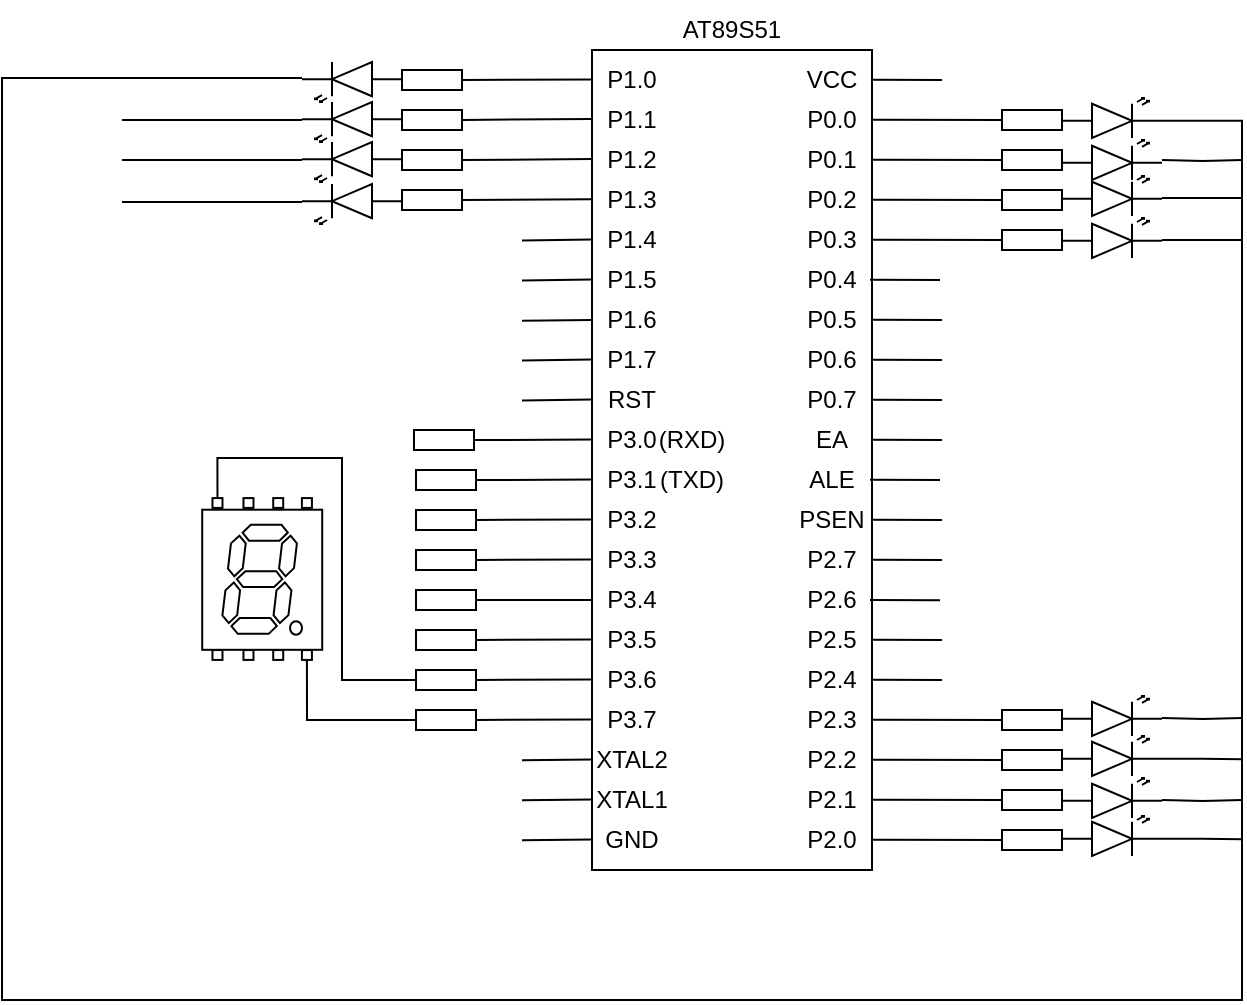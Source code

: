<mxfile version="15.5.4" type="github">
  <diagram id="vIiQq1wwTRpz4SdiB72X" name="Page-1">
    <mxGraphModel dx="53" dy="28" grid="1" gridSize="10" guides="1" tooltips="1" connect="1" arrows="1" fold="1" page="1" pageScale="1" pageWidth="850" pageHeight="1100" math="0" shadow="0">
      <root>
        <mxCell id="0" />
        <mxCell id="1" parent="0" />
        <mxCell id="CmY2rEqbeD9_ClXR6DBM-1" value="" style="rounded=0;whiteSpace=wrap;html=1;rotation=90;align=left;" parent="1" vertex="1">
          <mxGeometry x="220" y="460" width="410" height="140" as="geometry" />
        </mxCell>
        <mxCell id="CmY2rEqbeD9_ClXR6DBM-2" value="P1.0" style="text;html=1;strokeColor=none;fillColor=none;align=center;verticalAlign=middle;whiteSpace=wrap;rounded=0;" parent="1" vertex="1">
          <mxGeometry x="360" y="330" width="30" height="20" as="geometry" />
        </mxCell>
        <mxCell id="CmY2rEqbeD9_ClXR6DBM-3" value="P1.1" style="text;html=1;strokeColor=none;fillColor=none;align=center;verticalAlign=middle;whiteSpace=wrap;rounded=0;" parent="1" vertex="1">
          <mxGeometry x="360" y="350" width="30" height="20" as="geometry" />
        </mxCell>
        <mxCell id="CmY2rEqbeD9_ClXR6DBM-4" value="P1.2" style="text;html=1;strokeColor=none;fillColor=none;align=center;verticalAlign=middle;whiteSpace=wrap;rounded=0;" parent="1" vertex="1">
          <mxGeometry x="360" y="370" width="30" height="20" as="geometry" />
        </mxCell>
        <mxCell id="CmY2rEqbeD9_ClXR6DBM-5" value="P1.3" style="text;html=1;strokeColor=none;fillColor=none;align=center;verticalAlign=middle;whiteSpace=wrap;rounded=0;" parent="1" vertex="1">
          <mxGeometry x="360" y="390" width="30" height="20" as="geometry" />
        </mxCell>
        <mxCell id="CmY2rEqbeD9_ClXR6DBM-6" value="P1.4" style="text;html=1;strokeColor=none;fillColor=none;align=center;verticalAlign=middle;whiteSpace=wrap;rounded=0;" parent="1" vertex="1">
          <mxGeometry x="360" y="410" width="30" height="20" as="geometry" />
        </mxCell>
        <mxCell id="CmY2rEqbeD9_ClXR6DBM-7" value="P1.5" style="text;html=1;strokeColor=none;fillColor=none;align=center;verticalAlign=middle;whiteSpace=wrap;rounded=0;" parent="1" vertex="1">
          <mxGeometry x="360" y="430" width="30" height="20" as="geometry" />
        </mxCell>
        <mxCell id="CmY2rEqbeD9_ClXR6DBM-8" value="P1.6" style="text;html=1;strokeColor=none;fillColor=none;align=center;verticalAlign=middle;whiteSpace=wrap;rounded=0;" parent="1" vertex="1">
          <mxGeometry x="360" y="450" width="30" height="20" as="geometry" />
        </mxCell>
        <mxCell id="CmY2rEqbeD9_ClXR6DBM-9" value="P1.7" style="text;html=1;strokeColor=none;fillColor=none;align=center;verticalAlign=middle;whiteSpace=wrap;rounded=0;" parent="1" vertex="1">
          <mxGeometry x="360" y="470" width="30" height="20" as="geometry" />
        </mxCell>
        <mxCell id="CmY2rEqbeD9_ClXR6DBM-10" value="RST" style="text;html=1;strokeColor=none;fillColor=none;align=center;verticalAlign=middle;whiteSpace=wrap;rounded=0;" parent="1" vertex="1">
          <mxGeometry x="360" y="490" width="30" height="20" as="geometry" />
        </mxCell>
        <mxCell id="CmY2rEqbeD9_ClXR6DBM-11" value="(RXD)" style="text;html=1;strokeColor=none;fillColor=none;align=center;verticalAlign=middle;whiteSpace=wrap;rounded=0;" parent="1" vertex="1">
          <mxGeometry x="390" y="510" width="30" height="20" as="geometry" />
        </mxCell>
        <mxCell id="CmY2rEqbeD9_ClXR6DBM-12" value="(TXD)" style="text;html=1;strokeColor=none;fillColor=none;align=center;verticalAlign=middle;whiteSpace=wrap;rounded=0;" parent="1" vertex="1">
          <mxGeometry x="390" y="530" width="30" height="20" as="geometry" />
        </mxCell>
        <mxCell id="CmY2rEqbeD9_ClXR6DBM-13" value="P3.1" style="text;html=1;strokeColor=none;fillColor=none;align=center;verticalAlign=middle;whiteSpace=wrap;rounded=0;" parent="1" vertex="1">
          <mxGeometry x="360" y="530" width="30" height="20" as="geometry" />
        </mxCell>
        <mxCell id="CmY2rEqbeD9_ClXR6DBM-14" value="P3.0" style="text;html=1;strokeColor=none;fillColor=none;align=center;verticalAlign=middle;whiteSpace=wrap;rounded=0;" parent="1" vertex="1">
          <mxGeometry x="360" y="510" width="30" height="20" as="geometry" />
        </mxCell>
        <mxCell id="CmY2rEqbeD9_ClXR6DBM-15" value="P3.2" style="text;html=1;strokeColor=none;fillColor=none;align=center;verticalAlign=middle;whiteSpace=wrap;rounded=0;" parent="1" vertex="1">
          <mxGeometry x="360" y="550" width="30" height="20" as="geometry" />
        </mxCell>
        <mxCell id="CmY2rEqbeD9_ClXR6DBM-16" value="P3.3" style="text;html=1;strokeColor=none;fillColor=none;align=center;verticalAlign=middle;whiteSpace=wrap;rounded=0;" parent="1" vertex="1">
          <mxGeometry x="360" y="570" width="30" height="20" as="geometry" />
        </mxCell>
        <mxCell id="CmY2rEqbeD9_ClXR6DBM-17" value="P3.4" style="text;html=1;strokeColor=none;fillColor=none;align=center;verticalAlign=middle;whiteSpace=wrap;rounded=0;" parent="1" vertex="1">
          <mxGeometry x="360" y="590" width="30" height="20" as="geometry" />
        </mxCell>
        <mxCell id="CmY2rEqbeD9_ClXR6DBM-18" value="P3.5" style="text;html=1;strokeColor=none;fillColor=none;align=center;verticalAlign=middle;whiteSpace=wrap;rounded=0;" parent="1" vertex="1">
          <mxGeometry x="360" y="610" width="30" height="20" as="geometry" />
        </mxCell>
        <mxCell id="CmY2rEqbeD9_ClXR6DBM-19" value="P3.6" style="text;html=1;strokeColor=none;fillColor=none;align=center;verticalAlign=middle;whiteSpace=wrap;rounded=0;" parent="1" vertex="1">
          <mxGeometry x="360" y="630" width="30" height="20" as="geometry" />
        </mxCell>
        <mxCell id="CmY2rEqbeD9_ClXR6DBM-20" value="P3.7" style="text;html=1;strokeColor=none;fillColor=none;align=center;verticalAlign=middle;whiteSpace=wrap;rounded=0;" parent="1" vertex="1">
          <mxGeometry x="360" y="650" width="30" height="20" as="geometry" />
        </mxCell>
        <mxCell id="CmY2rEqbeD9_ClXR6DBM-21" value="VCC" style="text;html=1;strokeColor=none;fillColor=none;align=center;verticalAlign=middle;whiteSpace=wrap;rounded=0;" parent="1" vertex="1">
          <mxGeometry x="460" y="330" width="30" height="20" as="geometry" />
        </mxCell>
        <mxCell id="CmY2rEqbeD9_ClXR6DBM-22" value="P0.0" style="text;html=1;strokeColor=none;fillColor=none;align=center;verticalAlign=middle;whiteSpace=wrap;rounded=0;" parent="1" vertex="1">
          <mxGeometry x="460" y="350" width="30" height="20" as="geometry" />
        </mxCell>
        <mxCell id="CmY2rEqbeD9_ClXR6DBM-23" value="P0.1" style="text;html=1;strokeColor=none;fillColor=none;align=center;verticalAlign=middle;whiteSpace=wrap;rounded=0;" parent="1" vertex="1">
          <mxGeometry x="460" y="370" width="30" height="20" as="geometry" />
        </mxCell>
        <mxCell id="CmY2rEqbeD9_ClXR6DBM-24" value="P0.2" style="text;html=1;strokeColor=none;fillColor=none;align=center;verticalAlign=middle;whiteSpace=wrap;rounded=0;" parent="1" vertex="1">
          <mxGeometry x="460" y="390" width="30" height="20" as="geometry" />
        </mxCell>
        <mxCell id="CmY2rEqbeD9_ClXR6DBM-25" value="P0.3" style="text;html=1;strokeColor=none;fillColor=none;align=center;verticalAlign=middle;whiteSpace=wrap;rounded=0;" parent="1" vertex="1">
          <mxGeometry x="460" y="410" width="30" height="20" as="geometry" />
        </mxCell>
        <mxCell id="CmY2rEqbeD9_ClXR6DBM-26" value="P0.4" style="text;html=1;strokeColor=none;fillColor=none;align=center;verticalAlign=middle;whiteSpace=wrap;rounded=0;" parent="1" vertex="1">
          <mxGeometry x="460" y="430" width="30" height="20" as="geometry" />
        </mxCell>
        <mxCell id="CmY2rEqbeD9_ClXR6DBM-27" value="P0.5" style="text;html=1;strokeColor=none;fillColor=none;align=center;verticalAlign=middle;whiteSpace=wrap;rounded=0;" parent="1" vertex="1">
          <mxGeometry x="460" y="450" width="30" height="20" as="geometry" />
        </mxCell>
        <mxCell id="CmY2rEqbeD9_ClXR6DBM-28" value="P0.6" style="text;html=1;strokeColor=none;fillColor=none;align=center;verticalAlign=middle;whiteSpace=wrap;rounded=0;" parent="1" vertex="1">
          <mxGeometry x="460" y="470" width="30" height="20" as="geometry" />
        </mxCell>
        <mxCell id="CmY2rEqbeD9_ClXR6DBM-29" value="P0.7" style="text;html=1;strokeColor=none;fillColor=none;align=center;verticalAlign=middle;whiteSpace=wrap;rounded=0;" parent="1" vertex="1">
          <mxGeometry x="460" y="490" width="30" height="20" as="geometry" />
        </mxCell>
        <mxCell id="CmY2rEqbeD9_ClXR6DBM-30" value="EA" style="text;html=1;strokeColor=none;fillColor=none;align=center;verticalAlign=middle;whiteSpace=wrap;rounded=0;" parent="1" vertex="1">
          <mxGeometry x="460" y="510" width="30" height="20" as="geometry" />
        </mxCell>
        <mxCell id="CmY2rEqbeD9_ClXR6DBM-31" value="ALE" style="text;html=1;strokeColor=none;fillColor=none;align=center;verticalAlign=middle;whiteSpace=wrap;rounded=0;" parent="1" vertex="1">
          <mxGeometry x="460" y="530" width="30" height="20" as="geometry" />
        </mxCell>
        <mxCell id="CmY2rEqbeD9_ClXR6DBM-32" value="PSEN" style="text;html=1;strokeColor=none;fillColor=none;align=center;verticalAlign=middle;whiteSpace=wrap;rounded=0;" parent="1" vertex="1">
          <mxGeometry x="460" y="550" width="30" height="20" as="geometry" />
        </mxCell>
        <mxCell id="CmY2rEqbeD9_ClXR6DBM-33" value="P2.7" style="text;html=1;strokeColor=none;fillColor=none;align=center;verticalAlign=middle;whiteSpace=wrap;rounded=0;" parent="1" vertex="1">
          <mxGeometry x="460" y="570" width="30" height="20" as="geometry" />
        </mxCell>
        <mxCell id="CmY2rEqbeD9_ClXR6DBM-34" value="P2.6" style="text;html=1;strokeColor=none;fillColor=none;align=center;verticalAlign=middle;whiteSpace=wrap;rounded=0;" parent="1" vertex="1">
          <mxGeometry x="460" y="590" width="30" height="20" as="geometry" />
        </mxCell>
        <mxCell id="CmY2rEqbeD9_ClXR6DBM-35" value="P2.5" style="text;html=1;strokeColor=none;fillColor=none;align=center;verticalAlign=middle;whiteSpace=wrap;rounded=0;" parent="1" vertex="1">
          <mxGeometry x="460" y="610" width="30" height="20" as="geometry" />
        </mxCell>
        <mxCell id="CmY2rEqbeD9_ClXR6DBM-36" value="P2.4" style="text;html=1;strokeColor=none;fillColor=none;align=center;verticalAlign=middle;whiteSpace=wrap;rounded=0;" parent="1" vertex="1">
          <mxGeometry x="460" y="630" width="30" height="20" as="geometry" />
        </mxCell>
        <mxCell id="CmY2rEqbeD9_ClXR6DBM-37" value="P2.3" style="text;html=1;strokeColor=none;fillColor=none;align=center;verticalAlign=middle;whiteSpace=wrap;rounded=0;" parent="1" vertex="1">
          <mxGeometry x="460" y="650" width="30" height="20" as="geometry" />
        </mxCell>
        <mxCell id="CmY2rEqbeD9_ClXR6DBM-38" value="P2.2" style="text;html=1;strokeColor=none;fillColor=none;align=center;verticalAlign=middle;whiteSpace=wrap;rounded=0;" parent="1" vertex="1">
          <mxGeometry x="460" y="670" width="30" height="20" as="geometry" />
        </mxCell>
        <mxCell id="CmY2rEqbeD9_ClXR6DBM-39" value="P2.1" style="text;html=1;strokeColor=none;fillColor=none;align=center;verticalAlign=middle;whiteSpace=wrap;rounded=0;" parent="1" vertex="1">
          <mxGeometry x="460" y="690" width="30" height="20" as="geometry" />
        </mxCell>
        <mxCell id="CmY2rEqbeD9_ClXR6DBM-41" value="P2.0" style="text;html=1;strokeColor=none;fillColor=none;align=center;verticalAlign=middle;whiteSpace=wrap;rounded=0;" parent="1" vertex="1">
          <mxGeometry x="460" y="710" width="30" height="20" as="geometry" />
        </mxCell>
        <mxCell id="CmY2rEqbeD9_ClXR6DBM-42" value="GND" style="text;html=1;strokeColor=none;fillColor=none;align=center;verticalAlign=middle;whiteSpace=wrap;rounded=0;" parent="1" vertex="1">
          <mxGeometry x="360" y="710" width="30" height="20" as="geometry" />
        </mxCell>
        <mxCell id="CmY2rEqbeD9_ClXR6DBM-43" value="XTAL1" style="text;html=1;strokeColor=none;fillColor=none;align=center;verticalAlign=middle;whiteSpace=wrap;rounded=0;" parent="1" vertex="1">
          <mxGeometry x="360" y="690" width="30" height="20" as="geometry" />
        </mxCell>
        <mxCell id="CmY2rEqbeD9_ClXR6DBM-44" value="XTAL2" style="text;html=1;strokeColor=none;fillColor=none;align=center;verticalAlign=middle;whiteSpace=wrap;rounded=0;" parent="1" vertex="1">
          <mxGeometry x="360" y="670" width="30" height="20" as="geometry" />
        </mxCell>
        <mxCell id="CmY2rEqbeD9_ClXR6DBM-47" value="" style="endArrow=none;html=1;rounded=0;entryX=0.036;entryY=0.998;entryDx=0;entryDy=0;entryPerimeter=0;exitX=1;exitY=0.5;exitDx=0;exitDy=0;" parent="1" source="CmY2rEqbeD9_ClXR6DBM-94" target="CmY2rEqbeD9_ClXR6DBM-1" edge="1">
          <mxGeometry width="50" height="50" relative="1" as="geometry">
            <mxPoint x="320" y="340" as="sourcePoint" />
            <mxPoint x="350" y="339.88" as="targetPoint" />
          </mxGeometry>
        </mxCell>
        <mxCell id="CmY2rEqbeD9_ClXR6DBM-48" value="AT89S51" style="text;html=1;strokeColor=none;fillColor=none;align=center;verticalAlign=middle;whiteSpace=wrap;rounded=0;" parent="1" vertex="1">
          <mxGeometry x="395" y="300" width="60" height="30" as="geometry" />
        </mxCell>
        <mxCell id="CmY2rEqbeD9_ClXR6DBM-49" value="" style="endArrow=none;html=1;rounded=0;entryX=0.084;entryY=1;entryDx=0;entryDy=0;entryPerimeter=0;exitX=1;exitY=0.5;exitDx=0;exitDy=0;" parent="1" source="CmY2rEqbeD9_ClXR6DBM-97" target="CmY2rEqbeD9_ClXR6DBM-1" edge="1">
          <mxGeometry width="50" height="50" relative="1" as="geometry">
            <mxPoint x="320" y="359" as="sourcePoint" />
            <mxPoint x="350" y="360" as="targetPoint" />
          </mxGeometry>
        </mxCell>
        <mxCell id="CmY2rEqbeD9_ClXR6DBM-50" value="" style="endArrow=none;html=1;rounded=0;entryX=0.133;entryY=1;entryDx=0;entryDy=0;entryPerimeter=0;exitX=1;exitY=0.5;exitDx=0;exitDy=0;" parent="1" source="CmY2rEqbeD9_ClXR6DBM-98" target="CmY2rEqbeD9_ClXR6DBM-1" edge="1">
          <mxGeometry width="50" height="50" relative="1" as="geometry">
            <mxPoint x="320" y="380" as="sourcePoint" />
            <mxPoint x="350" y="380" as="targetPoint" />
          </mxGeometry>
        </mxCell>
        <mxCell id="CmY2rEqbeD9_ClXR6DBM-51" value="" style="endArrow=none;html=1;rounded=0;entryX=0.133;entryY=1;entryDx=0;entryDy=0;entryPerimeter=0;exitX=1;exitY=0.5;exitDx=0;exitDy=0;" parent="1" source="CmY2rEqbeD9_ClXR6DBM-99" edge="1">
          <mxGeometry width="50" height="50" relative="1" as="geometry">
            <mxPoint x="320" y="400" as="sourcePoint" />
            <mxPoint x="355" y="399.6" as="targetPoint" />
          </mxGeometry>
        </mxCell>
        <mxCell id="CmY2rEqbeD9_ClXR6DBM-52" value="" style="endArrow=none;html=1;rounded=0;entryX=0.133;entryY=1;entryDx=0;entryDy=0;entryPerimeter=0;" parent="1" edge="1">
          <mxGeometry width="50" height="50" relative="1" as="geometry">
            <mxPoint x="320" y="420.2" as="sourcePoint" />
            <mxPoint x="355" y="419.8" as="targetPoint" />
          </mxGeometry>
        </mxCell>
        <mxCell id="CmY2rEqbeD9_ClXR6DBM-53" value="" style="endArrow=none;html=1;rounded=0;entryX=0.133;entryY=1;entryDx=0;entryDy=0;entryPerimeter=0;" parent="1" edge="1">
          <mxGeometry width="50" height="50" relative="1" as="geometry">
            <mxPoint x="320" y="440.2" as="sourcePoint" />
            <mxPoint x="355" y="439.8" as="targetPoint" />
          </mxGeometry>
        </mxCell>
        <mxCell id="CmY2rEqbeD9_ClXR6DBM-54" value="" style="endArrow=none;html=1;rounded=0;entryX=0.133;entryY=1;entryDx=0;entryDy=0;entryPerimeter=0;" parent="1" edge="1">
          <mxGeometry width="50" height="50" relative="1" as="geometry">
            <mxPoint x="320" y="460.4" as="sourcePoint" />
            <mxPoint x="355" y="460.0" as="targetPoint" />
          </mxGeometry>
        </mxCell>
        <mxCell id="CmY2rEqbeD9_ClXR6DBM-55" value="" style="endArrow=none;html=1;rounded=0;entryX=0.133;entryY=1;entryDx=0;entryDy=0;entryPerimeter=0;" parent="1" edge="1">
          <mxGeometry width="50" height="50" relative="1" as="geometry">
            <mxPoint x="320" y="480.2" as="sourcePoint" />
            <mxPoint x="355" y="479.8" as="targetPoint" />
          </mxGeometry>
        </mxCell>
        <mxCell id="CmY2rEqbeD9_ClXR6DBM-56" value="" style="endArrow=none;html=1;rounded=0;entryX=0.133;entryY=1;entryDx=0;entryDy=0;entryPerimeter=0;" parent="1" edge="1">
          <mxGeometry width="50" height="50" relative="1" as="geometry">
            <mxPoint x="320" y="500.2" as="sourcePoint" />
            <mxPoint x="355" y="499.8" as="targetPoint" />
          </mxGeometry>
        </mxCell>
        <mxCell id="CmY2rEqbeD9_ClXR6DBM-57" value="" style="endArrow=none;html=1;rounded=0;entryX=0.133;entryY=1;entryDx=0;entryDy=0;entryPerimeter=0;exitX=1;exitY=0.5;exitDx=0;exitDy=0;" parent="1" edge="1" source="CmY2rEqbeD9_ClXR6DBM-131">
          <mxGeometry width="50" height="50" relative="1" as="geometry">
            <mxPoint x="320" y="520.2" as="sourcePoint" />
            <mxPoint x="355" y="519.8" as="targetPoint" />
          </mxGeometry>
        </mxCell>
        <mxCell id="CmY2rEqbeD9_ClXR6DBM-58" value="" style="endArrow=none;html=1;rounded=0;entryX=0.133;entryY=1;entryDx=0;entryDy=0;entryPerimeter=0;exitX=1;exitY=0.5;exitDx=0;exitDy=0;" parent="1" edge="1" source="CmY2rEqbeD9_ClXR6DBM-133">
          <mxGeometry width="50" height="50" relative="1" as="geometry">
            <mxPoint x="320" y="540.2" as="sourcePoint" />
            <mxPoint x="355" y="539.8" as="targetPoint" />
          </mxGeometry>
        </mxCell>
        <mxCell id="CmY2rEqbeD9_ClXR6DBM-59" value="" style="endArrow=none;html=1;rounded=0;entryX=0.133;entryY=1;entryDx=0;entryDy=0;entryPerimeter=0;exitX=1;exitY=0.5;exitDx=0;exitDy=0;" parent="1" edge="1" source="CmY2rEqbeD9_ClXR6DBM-134">
          <mxGeometry width="50" height="50" relative="1" as="geometry">
            <mxPoint x="320" y="560.11" as="sourcePoint" />
            <mxPoint x="355" y="559.71" as="targetPoint" />
          </mxGeometry>
        </mxCell>
        <mxCell id="CmY2rEqbeD9_ClXR6DBM-60" value="" style="endArrow=none;html=1;rounded=0;entryX=0.133;entryY=1;entryDx=0;entryDy=0;entryPerimeter=0;exitX=1;exitY=0.5;exitDx=0;exitDy=0;" parent="1" edge="1" source="CmY2rEqbeD9_ClXR6DBM-135">
          <mxGeometry width="50" height="50" relative="1" as="geometry">
            <mxPoint x="320" y="580.11" as="sourcePoint" />
            <mxPoint x="355" y="579.71" as="targetPoint" />
          </mxGeometry>
        </mxCell>
        <mxCell id="CmY2rEqbeD9_ClXR6DBM-61" value="" style="endArrow=none;html=1;rounded=0;entryX=0.133;entryY=1;entryDx=0;entryDy=0;entryPerimeter=0;exitX=1;exitY=0.5;exitDx=0;exitDy=0;" parent="1" edge="1" source="CmY2rEqbeD9_ClXR6DBM-136">
          <mxGeometry width="50" height="50" relative="1" as="geometry">
            <mxPoint x="300" y="600" as="sourcePoint" />
            <mxPoint x="355" y="600.0" as="targetPoint" />
          </mxGeometry>
        </mxCell>
        <mxCell id="CmY2rEqbeD9_ClXR6DBM-62" value="" style="endArrow=none;html=1;rounded=0;entryX=0.133;entryY=1;entryDx=0;entryDy=0;entryPerimeter=0;exitX=1;exitY=0.5;exitDx=0;exitDy=0;" parent="1" edge="1" source="CmY2rEqbeD9_ClXR6DBM-137">
          <mxGeometry width="50" height="50" relative="1" as="geometry">
            <mxPoint x="320" y="620.11" as="sourcePoint" />
            <mxPoint x="355" y="619.71" as="targetPoint" />
          </mxGeometry>
        </mxCell>
        <mxCell id="CmY2rEqbeD9_ClXR6DBM-63" value="" style="endArrow=none;html=1;rounded=0;entryX=0.133;entryY=1;entryDx=0;entryDy=0;entryPerimeter=0;exitX=1;exitY=0.5;exitDx=0;exitDy=0;" parent="1" edge="1" source="CmY2rEqbeD9_ClXR6DBM-138">
          <mxGeometry width="50" height="50" relative="1" as="geometry">
            <mxPoint x="320" y="640.11" as="sourcePoint" />
            <mxPoint x="355" y="639.71" as="targetPoint" />
          </mxGeometry>
        </mxCell>
        <mxCell id="CmY2rEqbeD9_ClXR6DBM-64" value="" style="endArrow=none;html=1;rounded=0;entryX=0.133;entryY=1;entryDx=0;entryDy=0;entryPerimeter=0;exitX=1;exitY=0.5;exitDx=0;exitDy=0;" parent="1" edge="1" source="CmY2rEqbeD9_ClXR6DBM-139">
          <mxGeometry width="50" height="50" relative="1" as="geometry">
            <mxPoint x="320" y="660.11" as="sourcePoint" />
            <mxPoint x="355" y="659.71" as="targetPoint" />
          </mxGeometry>
        </mxCell>
        <mxCell id="CmY2rEqbeD9_ClXR6DBM-65" value="" style="endArrow=none;html=1;rounded=0;entryX=0.133;entryY=1;entryDx=0;entryDy=0;entryPerimeter=0;" parent="1" edge="1">
          <mxGeometry width="50" height="50" relative="1" as="geometry">
            <mxPoint x="320" y="680.11" as="sourcePoint" />
            <mxPoint x="355" y="679.71" as="targetPoint" />
          </mxGeometry>
        </mxCell>
        <mxCell id="CmY2rEqbeD9_ClXR6DBM-66" value="" style="endArrow=none;html=1;rounded=0;entryX=0.133;entryY=1;entryDx=0;entryDy=0;entryPerimeter=0;" parent="1" edge="1">
          <mxGeometry width="50" height="50" relative="1" as="geometry">
            <mxPoint x="320" y="700.11" as="sourcePoint" />
            <mxPoint x="355" y="699.71" as="targetPoint" />
          </mxGeometry>
        </mxCell>
        <mxCell id="CmY2rEqbeD9_ClXR6DBM-67" value="" style="endArrow=none;html=1;rounded=0;entryX=0.133;entryY=1;entryDx=0;entryDy=0;entryPerimeter=0;" parent="1" edge="1">
          <mxGeometry width="50" height="50" relative="1" as="geometry">
            <mxPoint x="320" y="720.11" as="sourcePoint" />
            <mxPoint x="355" y="719.71" as="targetPoint" />
          </mxGeometry>
        </mxCell>
        <mxCell id="CmY2rEqbeD9_ClXR6DBM-69" value="" style="endArrow=none;html=1;rounded=0;exitX=0.963;exitY=0;exitDx=0;exitDy=0;exitPerimeter=0;entryX=0;entryY=0.5;entryDx=0;entryDy=0;" parent="1" target="CmY2rEqbeD9_ClXR6DBM-102" edge="1">
          <mxGeometry width="50" height="50" relative="1" as="geometry">
            <mxPoint x="495" y="699.88" as="sourcePoint" />
            <mxPoint x="530" y="700.05" as="targetPoint" />
          </mxGeometry>
        </mxCell>
        <mxCell id="CmY2rEqbeD9_ClXR6DBM-70" value="" style="endArrow=none;html=1;rounded=0;exitX=0.963;exitY=0;exitDx=0;exitDy=0;exitPerimeter=0;entryX=0;entryY=0.5;entryDx=0;entryDy=0;" parent="1" target="CmY2rEqbeD9_ClXR6DBM-100" edge="1">
          <mxGeometry width="50" height="50" relative="1" as="geometry">
            <mxPoint x="495" y="719.88" as="sourcePoint" />
            <mxPoint x="530" y="720.05" as="targetPoint" />
          </mxGeometry>
        </mxCell>
        <mxCell id="CmY2rEqbeD9_ClXR6DBM-71" value="" style="endArrow=none;html=1;rounded=0;exitX=0.963;exitY=0;exitDx=0;exitDy=0;exitPerimeter=0;" parent="1" target="CmY2rEqbeD9_ClXR6DBM-103" edge="1">
          <mxGeometry width="50" height="50" relative="1" as="geometry">
            <mxPoint x="495" y="679.88" as="sourcePoint" />
            <mxPoint x="530" y="680.05" as="targetPoint" />
          </mxGeometry>
        </mxCell>
        <mxCell id="CmY2rEqbeD9_ClXR6DBM-72" value="" style="endArrow=none;html=1;rounded=0;exitX=0.963;exitY=0;exitDx=0;exitDy=0;exitPerimeter=0;entryX=0;entryY=0.5;entryDx=0;entryDy=0;" parent="1" target="CmY2rEqbeD9_ClXR6DBM-104" edge="1">
          <mxGeometry width="50" height="50" relative="1" as="geometry">
            <mxPoint x="495" y="659.88" as="sourcePoint" />
            <mxPoint x="530" y="660.05" as="targetPoint" />
          </mxGeometry>
        </mxCell>
        <mxCell id="CmY2rEqbeD9_ClXR6DBM-73" value="" style="endArrow=none;html=1;rounded=0;exitX=0.963;exitY=0;exitDx=0;exitDy=0;exitPerimeter=0;" parent="1" edge="1">
          <mxGeometry width="50" height="50" relative="1" as="geometry">
            <mxPoint x="495" y="639.88" as="sourcePoint" />
            <mxPoint x="530" y="640.05" as="targetPoint" />
          </mxGeometry>
        </mxCell>
        <mxCell id="CmY2rEqbeD9_ClXR6DBM-74" value="" style="endArrow=none;html=1;rounded=0;exitX=0.963;exitY=0;exitDx=0;exitDy=0;exitPerimeter=0;" parent="1" edge="1">
          <mxGeometry width="50" height="50" relative="1" as="geometry">
            <mxPoint x="495" y="619.88" as="sourcePoint" />
            <mxPoint x="530" y="620.05" as="targetPoint" />
          </mxGeometry>
        </mxCell>
        <mxCell id="CmY2rEqbeD9_ClXR6DBM-75" value="" style="endArrow=none;html=1;rounded=0;exitX=0.963;exitY=0;exitDx=0;exitDy=0;exitPerimeter=0;" parent="1" edge="1">
          <mxGeometry width="50" height="50" relative="1" as="geometry">
            <mxPoint x="494" y="600" as="sourcePoint" />
            <mxPoint x="529" y="600.17" as="targetPoint" />
          </mxGeometry>
        </mxCell>
        <mxCell id="CmY2rEqbeD9_ClXR6DBM-76" value="" style="endArrow=none;html=1;rounded=0;exitX=0.963;exitY=0;exitDx=0;exitDy=0;exitPerimeter=0;" parent="1" edge="1">
          <mxGeometry width="50" height="50" relative="1" as="geometry">
            <mxPoint x="495" y="579.88" as="sourcePoint" />
            <mxPoint x="530" y="580.05" as="targetPoint" />
          </mxGeometry>
        </mxCell>
        <mxCell id="CmY2rEqbeD9_ClXR6DBM-77" value="" style="endArrow=none;html=1;rounded=0;exitX=0.963;exitY=0;exitDx=0;exitDy=0;exitPerimeter=0;" parent="1" edge="1">
          <mxGeometry width="50" height="50" relative="1" as="geometry">
            <mxPoint x="495" y="559.88" as="sourcePoint" />
            <mxPoint x="530" y="560.05" as="targetPoint" />
          </mxGeometry>
        </mxCell>
        <mxCell id="CmY2rEqbeD9_ClXR6DBM-79" value="" style="endArrow=none;html=1;rounded=0;exitX=0.963;exitY=0;exitDx=0;exitDy=0;exitPerimeter=0;" parent="1" edge="1">
          <mxGeometry width="50" height="50" relative="1" as="geometry">
            <mxPoint x="494" y="539.88" as="sourcePoint" />
            <mxPoint x="529" y="540.05" as="targetPoint" />
          </mxGeometry>
        </mxCell>
        <mxCell id="CmY2rEqbeD9_ClXR6DBM-80" value="" style="endArrow=none;html=1;rounded=0;exitX=0.963;exitY=0;exitDx=0;exitDy=0;exitPerimeter=0;" parent="1" edge="1">
          <mxGeometry width="50" height="50" relative="1" as="geometry">
            <mxPoint x="495" y="519.88" as="sourcePoint" />
            <mxPoint x="530" y="520.05" as="targetPoint" />
          </mxGeometry>
        </mxCell>
        <mxCell id="CmY2rEqbeD9_ClXR6DBM-81" value="" style="endArrow=none;html=1;rounded=0;exitX=0.963;exitY=0;exitDx=0;exitDy=0;exitPerimeter=0;" parent="1" edge="1">
          <mxGeometry width="50" height="50" relative="1" as="geometry">
            <mxPoint x="495" y="499.88" as="sourcePoint" />
            <mxPoint x="530" y="500.05" as="targetPoint" />
          </mxGeometry>
        </mxCell>
        <mxCell id="CmY2rEqbeD9_ClXR6DBM-82" value="" style="endArrow=none;html=1;rounded=0;exitX=0.963;exitY=0;exitDx=0;exitDy=0;exitPerimeter=0;" parent="1" edge="1">
          <mxGeometry width="50" height="50" relative="1" as="geometry">
            <mxPoint x="495" y="479.88" as="sourcePoint" />
            <mxPoint x="530" y="480.05" as="targetPoint" />
          </mxGeometry>
        </mxCell>
        <mxCell id="CmY2rEqbeD9_ClXR6DBM-83" value="" style="endArrow=none;html=1;rounded=0;exitX=0.963;exitY=0;exitDx=0;exitDy=0;exitPerimeter=0;" parent="1" edge="1">
          <mxGeometry width="50" height="50" relative="1" as="geometry">
            <mxPoint x="495" y="459.88" as="sourcePoint" />
            <mxPoint x="530" y="460.05" as="targetPoint" />
          </mxGeometry>
        </mxCell>
        <mxCell id="CmY2rEqbeD9_ClXR6DBM-84" value="" style="endArrow=none;html=1;rounded=0;exitX=0.963;exitY=0;exitDx=0;exitDy=0;exitPerimeter=0;" parent="1" edge="1">
          <mxGeometry width="50" height="50" relative="1" as="geometry">
            <mxPoint x="494" y="439.88" as="sourcePoint" />
            <mxPoint x="529" y="440.05" as="targetPoint" />
          </mxGeometry>
        </mxCell>
        <mxCell id="CmY2rEqbeD9_ClXR6DBM-85" value="" style="endArrow=none;html=1;rounded=0;exitX=0.963;exitY=0;exitDx=0;exitDy=0;exitPerimeter=0;entryX=0;entryY=0.5;entryDx=0;entryDy=0;" parent="1" target="CmY2rEqbeD9_ClXR6DBM-93" edge="1">
          <mxGeometry width="50" height="50" relative="1" as="geometry">
            <mxPoint x="495" y="419.88" as="sourcePoint" />
            <mxPoint x="530" y="420.05" as="targetPoint" />
          </mxGeometry>
        </mxCell>
        <mxCell id="CmY2rEqbeD9_ClXR6DBM-86" value="" style="endArrow=none;html=1;rounded=0;exitX=0.963;exitY=0;exitDx=0;exitDy=0;exitPerimeter=0;entryX=0;entryY=0.5;entryDx=0;entryDy=0;" parent="1" target="CmY2rEqbeD9_ClXR6DBM-92" edge="1">
          <mxGeometry width="50" height="50" relative="1" as="geometry">
            <mxPoint x="495" y="399.88" as="sourcePoint" />
            <mxPoint x="530" y="400.05" as="targetPoint" />
          </mxGeometry>
        </mxCell>
        <mxCell id="CmY2rEqbeD9_ClXR6DBM-87" value="" style="endArrow=none;html=1;rounded=0;exitX=0.963;exitY=0;exitDx=0;exitDy=0;exitPerimeter=0;entryX=0;entryY=0.5;entryDx=0;entryDy=0;" parent="1" target="CmY2rEqbeD9_ClXR6DBM-90" edge="1">
          <mxGeometry width="50" height="50" relative="1" as="geometry">
            <mxPoint x="495" y="379.88" as="sourcePoint" />
            <mxPoint x="530" y="380.05" as="targetPoint" />
          </mxGeometry>
        </mxCell>
        <mxCell id="CmY2rEqbeD9_ClXR6DBM-88" value="" style="endArrow=none;html=1;rounded=0;exitX=0.963;exitY=0;exitDx=0;exitDy=0;exitPerimeter=0;entryX=0;entryY=0.5;entryDx=0;entryDy=0;" parent="1" target="CmY2rEqbeD9_ClXR6DBM-91" edge="1">
          <mxGeometry width="50" height="50" relative="1" as="geometry">
            <mxPoint x="495" y="359.88" as="sourcePoint" />
            <mxPoint x="530" y="360.05" as="targetPoint" />
          </mxGeometry>
        </mxCell>
        <mxCell id="CmY2rEqbeD9_ClXR6DBM-89" value="" style="endArrow=none;html=1;rounded=0;exitX=0.963;exitY=0;exitDx=0;exitDy=0;exitPerimeter=0;" parent="1" edge="1">
          <mxGeometry width="50" height="50" relative="1" as="geometry">
            <mxPoint x="495" y="339.88" as="sourcePoint" />
            <mxPoint x="530" y="340.05" as="targetPoint" />
          </mxGeometry>
        </mxCell>
        <mxCell id="CmY2rEqbeD9_ClXR6DBM-90" value="" style="rounded=0;whiteSpace=wrap;html=1;align=left;" parent="1" vertex="1">
          <mxGeometry x="560" y="375" width="30" height="10" as="geometry" />
        </mxCell>
        <mxCell id="CmY2rEqbeD9_ClXR6DBM-91" value="" style="rounded=0;whiteSpace=wrap;html=1;align=left;" parent="1" vertex="1">
          <mxGeometry x="560" y="355" width="30" height="10" as="geometry" />
        </mxCell>
        <mxCell id="CmY2rEqbeD9_ClXR6DBM-92" value="" style="rounded=0;whiteSpace=wrap;html=1;align=left;" parent="1" vertex="1">
          <mxGeometry x="560" y="395" width="30" height="10" as="geometry" />
        </mxCell>
        <mxCell id="CmY2rEqbeD9_ClXR6DBM-93" value="" style="rounded=0;whiteSpace=wrap;html=1;align=left;" parent="1" vertex="1">
          <mxGeometry x="560" y="415" width="30" height="10" as="geometry" />
        </mxCell>
        <mxCell id="CmY2rEqbeD9_ClXR6DBM-94" value="" style="rounded=0;whiteSpace=wrap;html=1;align=left;" parent="1" vertex="1">
          <mxGeometry x="260" y="335" width="30" height="10" as="geometry" />
        </mxCell>
        <mxCell id="CmY2rEqbeD9_ClXR6DBM-97" value="" style="rounded=0;whiteSpace=wrap;html=1;align=left;" parent="1" vertex="1">
          <mxGeometry x="260" y="355" width="30" height="10" as="geometry" />
        </mxCell>
        <mxCell id="CmY2rEqbeD9_ClXR6DBM-98" value="" style="rounded=0;whiteSpace=wrap;html=1;align=left;" parent="1" vertex="1">
          <mxGeometry x="260" y="375" width="30" height="10" as="geometry" />
        </mxCell>
        <mxCell id="CmY2rEqbeD9_ClXR6DBM-99" value="" style="rounded=0;whiteSpace=wrap;html=1;align=left;" parent="1" vertex="1">
          <mxGeometry x="260" y="395" width="30" height="10" as="geometry" />
        </mxCell>
        <mxCell id="CmY2rEqbeD9_ClXR6DBM-100" value="" style="rounded=0;whiteSpace=wrap;html=1;align=left;" parent="1" vertex="1">
          <mxGeometry x="560" y="715" width="30" height="10" as="geometry" />
        </mxCell>
        <mxCell id="CmY2rEqbeD9_ClXR6DBM-102" value="" style="rounded=0;whiteSpace=wrap;html=1;align=left;" parent="1" vertex="1">
          <mxGeometry x="560" y="695" width="30" height="10" as="geometry" />
        </mxCell>
        <mxCell id="CmY2rEqbeD9_ClXR6DBM-103" value="" style="rounded=0;whiteSpace=wrap;html=1;align=left;" parent="1" vertex="1">
          <mxGeometry x="560" y="675" width="30" height="10" as="geometry" />
        </mxCell>
        <mxCell id="CmY2rEqbeD9_ClXR6DBM-104" value="" style="rounded=0;whiteSpace=wrap;html=1;align=left;" parent="1" vertex="1">
          <mxGeometry x="560" y="655" width="30" height="10" as="geometry" />
        </mxCell>
        <mxCell id="CmY2rEqbeD9_ClXR6DBM-118" style="edgeStyle=orthogonalEdgeStyle;rounded=0;orthogonalLoop=1;jettySize=auto;html=1;exitX=1;exitY=0.57;exitDx=0;exitDy=0;exitPerimeter=0;endArrow=none;endFill=0;" parent="1" source="CmY2rEqbeD9_ClXR6DBM-105" edge="1">
          <mxGeometry relative="1" as="geometry">
            <mxPoint x="160" y="339.048" as="targetPoint" />
            <Array as="points">
              <mxPoint x="680" y="360" />
              <mxPoint x="680" y="800" />
              <mxPoint x="60" y="800" />
              <mxPoint x="60" y="339" />
            </Array>
          </mxGeometry>
        </mxCell>
        <mxCell id="CmY2rEqbeD9_ClXR6DBM-105" value="" style="verticalLabelPosition=bottom;shadow=0;dashed=0;align=center;html=1;verticalAlign=top;shape=mxgraph.electrical.opto_electronics.led_2;pointerEvents=1;" parent="1" vertex="1">
          <mxGeometry x="590" y="349" width="50" height="20" as="geometry" />
        </mxCell>
        <mxCell id="CmY2rEqbeD9_ClXR6DBM-124" style="edgeStyle=orthogonalEdgeStyle;rounded=0;orthogonalLoop=1;jettySize=auto;html=1;endArrow=none;endFill=0;" parent="1" edge="1">
          <mxGeometry relative="1" as="geometry">
            <mxPoint x="680" y="380" as="targetPoint" />
            <mxPoint x="640" y="380" as="sourcePoint" />
          </mxGeometry>
        </mxCell>
        <mxCell id="CmY2rEqbeD9_ClXR6DBM-106" value="" style="verticalLabelPosition=bottom;shadow=0;dashed=0;align=center;html=1;verticalAlign=top;shape=mxgraph.electrical.opto_electronics.led_2;pointerEvents=1;" parent="1" vertex="1">
          <mxGeometry x="590" y="370" width="50" height="20" as="geometry" />
        </mxCell>
        <mxCell id="CmY2rEqbeD9_ClXR6DBM-125" style="edgeStyle=orthogonalEdgeStyle;rounded=0;orthogonalLoop=1;jettySize=auto;html=1;endArrow=none;endFill=0;" parent="1" edge="1">
          <mxGeometry relative="1" as="geometry">
            <mxPoint x="680" y="399" as="targetPoint" />
            <mxPoint x="640" y="399" as="sourcePoint" />
            <Array as="points">
              <mxPoint x="660" y="399" />
              <mxPoint x="660" y="399" />
            </Array>
          </mxGeometry>
        </mxCell>
        <mxCell id="CmY2rEqbeD9_ClXR6DBM-107" value="" style="verticalLabelPosition=bottom;shadow=0;dashed=0;align=center;html=1;verticalAlign=top;shape=mxgraph.electrical.opto_electronics.led_2;pointerEvents=1;" parent="1" vertex="1">
          <mxGeometry x="590" y="388" width="50" height="20" as="geometry" />
        </mxCell>
        <mxCell id="CmY2rEqbeD9_ClXR6DBM-126" style="edgeStyle=orthogonalEdgeStyle;rounded=0;orthogonalLoop=1;jettySize=auto;html=1;endArrow=none;endFill=0;" parent="1" source="CmY2rEqbeD9_ClXR6DBM-108" edge="1">
          <mxGeometry relative="1" as="geometry">
            <mxPoint x="680" y="420" as="targetPoint" />
            <Array as="points">
              <mxPoint x="650" y="420" />
              <mxPoint x="650" y="420" />
            </Array>
          </mxGeometry>
        </mxCell>
        <mxCell id="CmY2rEqbeD9_ClXR6DBM-108" value="" style="verticalLabelPosition=bottom;shadow=0;dashed=0;align=center;html=1;verticalAlign=top;shape=mxgraph.electrical.opto_electronics.led_2;pointerEvents=1;" parent="1" vertex="1">
          <mxGeometry x="590" y="409" width="50" height="20" as="geometry" />
        </mxCell>
        <mxCell id="CmY2rEqbeD9_ClXR6DBM-121" style="edgeStyle=orthogonalEdgeStyle;rounded=0;orthogonalLoop=1;jettySize=auto;html=1;exitX=1;exitY=0.57;exitDx=0;exitDy=0;exitPerimeter=0;endArrow=none;endFill=0;" parent="1" source="CmY2rEqbeD9_ClXR6DBM-109" edge="1">
          <mxGeometry relative="1" as="geometry">
            <mxPoint x="680" y="679.571" as="targetPoint" />
          </mxGeometry>
        </mxCell>
        <mxCell id="CmY2rEqbeD9_ClXR6DBM-109" value="" style="verticalLabelPosition=bottom;shadow=0;dashed=0;align=center;html=1;verticalAlign=top;shape=mxgraph.electrical.opto_electronics.led_2;pointerEvents=1;" parent="1" vertex="1">
          <mxGeometry x="590" y="668" width="50" height="20" as="geometry" />
        </mxCell>
        <mxCell id="CmY2rEqbeD9_ClXR6DBM-119" style="edgeStyle=orthogonalEdgeStyle;orthogonalLoop=1;jettySize=auto;html=1;rounded=0;endArrow=none;endFill=0;exitX=1;exitY=0.5;exitDx=0;exitDy=0;exitPerimeter=0;" parent="1" edge="1">
          <mxGeometry relative="1" as="geometry">
            <mxPoint x="680" y="659.0" as="targetPoint" />
            <mxPoint x="640" y="659.0" as="sourcePoint" />
          </mxGeometry>
        </mxCell>
        <mxCell id="CmY2rEqbeD9_ClXR6DBM-110" value="" style="verticalLabelPosition=bottom;shadow=0;dashed=0;align=center;html=1;verticalAlign=top;shape=mxgraph.electrical.opto_electronics.led_2;pointerEvents=1;" parent="1" vertex="1">
          <mxGeometry x="590" y="648" width="50" height="20" as="geometry" />
        </mxCell>
        <mxCell id="CmY2rEqbeD9_ClXR6DBM-122" style="edgeStyle=orthogonalEdgeStyle;rounded=0;orthogonalLoop=1;jettySize=auto;html=1;endArrow=none;endFill=0;" parent="1" edge="1">
          <mxGeometry relative="1" as="geometry">
            <mxPoint x="680" y="700" as="targetPoint" />
            <mxPoint x="640" y="700" as="sourcePoint" />
          </mxGeometry>
        </mxCell>
        <mxCell id="CmY2rEqbeD9_ClXR6DBM-111" value="" style="verticalLabelPosition=bottom;shadow=0;dashed=0;align=center;html=1;verticalAlign=top;shape=mxgraph.electrical.opto_electronics.led_2;pointerEvents=1;" parent="1" vertex="1">
          <mxGeometry x="590" y="689" width="50" height="20" as="geometry" />
        </mxCell>
        <mxCell id="CmY2rEqbeD9_ClXR6DBM-123" style="edgeStyle=orthogonalEdgeStyle;rounded=0;orthogonalLoop=1;jettySize=auto;html=1;exitX=1;exitY=0.57;exitDx=0;exitDy=0;exitPerimeter=0;endArrow=none;endFill=0;" parent="1" source="CmY2rEqbeD9_ClXR6DBM-112" edge="1">
          <mxGeometry relative="1" as="geometry">
            <mxPoint x="680" y="719.571" as="targetPoint" />
          </mxGeometry>
        </mxCell>
        <mxCell id="CmY2rEqbeD9_ClXR6DBM-112" value="" style="verticalLabelPosition=bottom;shadow=0;dashed=0;align=center;html=1;verticalAlign=top;shape=mxgraph.electrical.opto_electronics.led_2;pointerEvents=1;" parent="1" vertex="1">
          <mxGeometry x="590" y="708" width="50" height="20" as="geometry" />
        </mxCell>
        <mxCell id="CmY2rEqbeD9_ClXR6DBM-127" style="edgeStyle=orthogonalEdgeStyle;rounded=0;orthogonalLoop=1;jettySize=auto;html=1;endArrow=none;endFill=0;" parent="1" edge="1">
          <mxGeometry relative="1" as="geometry">
            <mxPoint x="160" y="339" as="targetPoint" />
            <mxPoint x="210" y="339" as="sourcePoint" />
          </mxGeometry>
        </mxCell>
        <mxCell id="CmY2rEqbeD9_ClXR6DBM-113" value="" style="verticalLabelPosition=bottom;shadow=0;dashed=0;align=center;html=1;verticalAlign=top;shape=mxgraph.electrical.opto_electronics.led_2;pointerEvents=1;rotation=-180;" parent="1" vertex="1">
          <mxGeometry x="210" y="331" width="50" height="20" as="geometry" />
        </mxCell>
        <mxCell id="CmY2rEqbeD9_ClXR6DBM-128" style="edgeStyle=orthogonalEdgeStyle;rounded=0;orthogonalLoop=1;jettySize=auto;html=1;endArrow=none;endFill=0;" parent="1" edge="1">
          <mxGeometry relative="1" as="geometry">
            <mxPoint x="120" y="360" as="targetPoint" />
            <mxPoint x="210" y="360" as="sourcePoint" />
          </mxGeometry>
        </mxCell>
        <mxCell id="CmY2rEqbeD9_ClXR6DBM-115" value="" style="verticalLabelPosition=bottom;shadow=0;dashed=0;align=center;html=1;verticalAlign=top;shape=mxgraph.electrical.opto_electronics.led_2;pointerEvents=1;rotation=-180;" parent="1" vertex="1">
          <mxGeometry x="210" y="351" width="50" height="20" as="geometry" />
        </mxCell>
        <mxCell id="CmY2rEqbeD9_ClXR6DBM-129" style="edgeStyle=orthogonalEdgeStyle;rounded=0;orthogonalLoop=1;jettySize=auto;html=1;endArrow=none;endFill=0;" parent="1" edge="1">
          <mxGeometry relative="1" as="geometry">
            <mxPoint x="120" y="380" as="targetPoint" />
            <mxPoint x="210" y="380" as="sourcePoint" />
          </mxGeometry>
        </mxCell>
        <mxCell id="CmY2rEqbeD9_ClXR6DBM-116" value="" style="verticalLabelPosition=bottom;shadow=0;dashed=0;align=center;html=1;verticalAlign=top;shape=mxgraph.electrical.opto_electronics.led_2;pointerEvents=1;rotation=-180;" parent="1" vertex="1">
          <mxGeometry x="210" y="371" width="50" height="20" as="geometry" />
        </mxCell>
        <mxCell id="CmY2rEqbeD9_ClXR6DBM-130" style="edgeStyle=orthogonalEdgeStyle;rounded=0;orthogonalLoop=1;jettySize=auto;html=1;endArrow=none;endFill=0;" parent="1" edge="1">
          <mxGeometry relative="1" as="geometry">
            <mxPoint x="120" y="401" as="targetPoint" />
            <mxPoint x="210" y="401" as="sourcePoint" />
          </mxGeometry>
        </mxCell>
        <mxCell id="CmY2rEqbeD9_ClXR6DBM-117" value="" style="verticalLabelPosition=bottom;shadow=0;dashed=0;align=center;html=1;verticalAlign=top;shape=mxgraph.electrical.opto_electronics.led_2;pointerEvents=1;rotation=-180;" parent="1" vertex="1">
          <mxGeometry x="210" y="392" width="50" height="20" as="geometry" />
        </mxCell>
        <mxCell id="CmY2rEqbeD9_ClXR6DBM-131" value="" style="rounded=0;whiteSpace=wrap;html=1;align=left;" parent="1" vertex="1">
          <mxGeometry x="266" y="515" width="30" height="10" as="geometry" />
        </mxCell>
        <mxCell id="CmY2rEqbeD9_ClXR6DBM-133" value="" style="rounded=0;whiteSpace=wrap;html=1;align=left;" parent="1" vertex="1">
          <mxGeometry x="267" y="535" width="30" height="10" as="geometry" />
        </mxCell>
        <mxCell id="CmY2rEqbeD9_ClXR6DBM-134" value="" style="rounded=0;whiteSpace=wrap;html=1;align=left;" parent="1" vertex="1">
          <mxGeometry x="267" y="555" width="30" height="10" as="geometry" />
        </mxCell>
        <mxCell id="CmY2rEqbeD9_ClXR6DBM-135" value="" style="rounded=0;whiteSpace=wrap;html=1;align=left;" parent="1" vertex="1">
          <mxGeometry x="267" y="575" width="30" height="10" as="geometry" />
        </mxCell>
        <mxCell id="CmY2rEqbeD9_ClXR6DBM-136" value="" style="rounded=0;whiteSpace=wrap;html=1;align=left;" parent="1" vertex="1">
          <mxGeometry x="267" y="595" width="30" height="10" as="geometry" />
        </mxCell>
        <mxCell id="CmY2rEqbeD9_ClXR6DBM-137" value="" style="rounded=0;whiteSpace=wrap;html=1;align=left;" parent="1" vertex="1">
          <mxGeometry x="267" y="615" width="30" height="10" as="geometry" />
        </mxCell>
        <mxCell id="jAyLTGo2BNtcaMXMq0Om-11" style="edgeStyle=orthogonalEdgeStyle;rounded=0;orthogonalLoop=1;jettySize=auto;html=1;entryX=0;entryY=0.5;entryDx=0;entryDy=0;endArrow=none;endFill=0;" edge="1" parent="1" source="CmY2rEqbeD9_ClXR6DBM-138" target="jAyLTGo2BNtcaMXMq0Om-2">
          <mxGeometry relative="1" as="geometry">
            <Array as="points">
              <mxPoint x="230" y="640" />
              <mxPoint x="230" y="529" />
              <mxPoint x="168" y="529" />
            </Array>
          </mxGeometry>
        </mxCell>
        <mxCell id="CmY2rEqbeD9_ClXR6DBM-138" value="" style="rounded=0;whiteSpace=wrap;html=1;align=left;" parent="1" vertex="1">
          <mxGeometry x="267" y="635" width="30" height="10" as="geometry" />
        </mxCell>
        <mxCell id="jAyLTGo2BNtcaMXMq0Om-10" style="edgeStyle=orthogonalEdgeStyle;rounded=0;orthogonalLoop=1;jettySize=auto;html=1;entryX=1;entryY=0.5;entryDx=0;entryDy=0;endArrow=none;endFill=0;" edge="1" parent="1" source="CmY2rEqbeD9_ClXR6DBM-139" target="jAyLTGo2BNtcaMXMq0Om-9">
          <mxGeometry relative="1" as="geometry">
            <mxPoint x="210" y="630" as="targetPoint" />
          </mxGeometry>
        </mxCell>
        <mxCell id="CmY2rEqbeD9_ClXR6DBM-139" value="" style="rounded=0;whiteSpace=wrap;html=1;align=left;" parent="1" vertex="1">
          <mxGeometry x="267" y="655" width="30" height="10" as="geometry" />
        </mxCell>
        <mxCell id="CmY2rEqbeD9_ClXR6DBM-142" value="" style="rounded=0;whiteSpace=wrap;html=1;align=left;rotation=90;" parent="1" vertex="1">
          <mxGeometry x="155.08" y="559.88" width="70.05" height="60" as="geometry" />
        </mxCell>
        <mxCell id="CmY2rEqbeD9_ClXR6DBM-141" value="" style="verticalLabelPosition=bottom;shadow=0;dashed=0;align=center;html=1;verticalAlign=top;shape=mxgraph.electrical.opto_electronics.7_segment_display_with_dp;pointerEvents=1;" parent="1" vertex="1">
          <mxGeometry x="170.2" y="562.38" width="39.8" height="55" as="geometry" />
        </mxCell>
        <mxCell id="jAyLTGo2BNtcaMXMq0Om-2" value="" style="rounded=0;whiteSpace=wrap;html=1;align=left;rotation=90;" vertex="1" parent="1">
          <mxGeometry x="165.28" y="549" width="4.92" height="5" as="geometry" />
        </mxCell>
        <mxCell id="jAyLTGo2BNtcaMXMq0Om-3" value="" style="rounded=0;whiteSpace=wrap;html=1;align=left;rotation=90;" vertex="1" parent="1">
          <mxGeometry x="180.78" y="549" width="4.92" height="5" as="geometry" />
        </mxCell>
        <mxCell id="jAyLTGo2BNtcaMXMq0Om-4" value="" style="rounded=0;whiteSpace=wrap;html=1;align=left;rotation=90;" vertex="1" parent="1">
          <mxGeometry x="195.65" y="549" width="4.92" height="5" as="geometry" />
        </mxCell>
        <mxCell id="jAyLTGo2BNtcaMXMq0Om-5" value="" style="rounded=0;whiteSpace=wrap;html=1;align=left;rotation=90;" vertex="1" parent="1">
          <mxGeometry x="210" y="549" width="4.92" height="5" as="geometry" />
        </mxCell>
        <mxCell id="jAyLTGo2BNtcaMXMq0Om-6" value="" style="rounded=0;whiteSpace=wrap;html=1;align=left;rotation=90;" vertex="1" parent="1">
          <mxGeometry x="165.28" y="625" width="4.92" height="5" as="geometry" />
        </mxCell>
        <mxCell id="jAyLTGo2BNtcaMXMq0Om-7" value="" style="rounded=0;whiteSpace=wrap;html=1;align=left;rotation=90;" vertex="1" parent="1">
          <mxGeometry x="180.78" y="625" width="4.92" height="5" as="geometry" />
        </mxCell>
        <mxCell id="jAyLTGo2BNtcaMXMq0Om-8" value="" style="rounded=0;whiteSpace=wrap;html=1;align=left;rotation=90;" vertex="1" parent="1">
          <mxGeometry x="195.65" y="625" width="4.92" height="5" as="geometry" />
        </mxCell>
        <mxCell id="jAyLTGo2BNtcaMXMq0Om-9" value="" style="rounded=0;whiteSpace=wrap;html=1;align=left;rotation=90;" vertex="1" parent="1">
          <mxGeometry x="210" y="625" width="4.92" height="5" as="geometry" />
        </mxCell>
      </root>
    </mxGraphModel>
  </diagram>
</mxfile>
